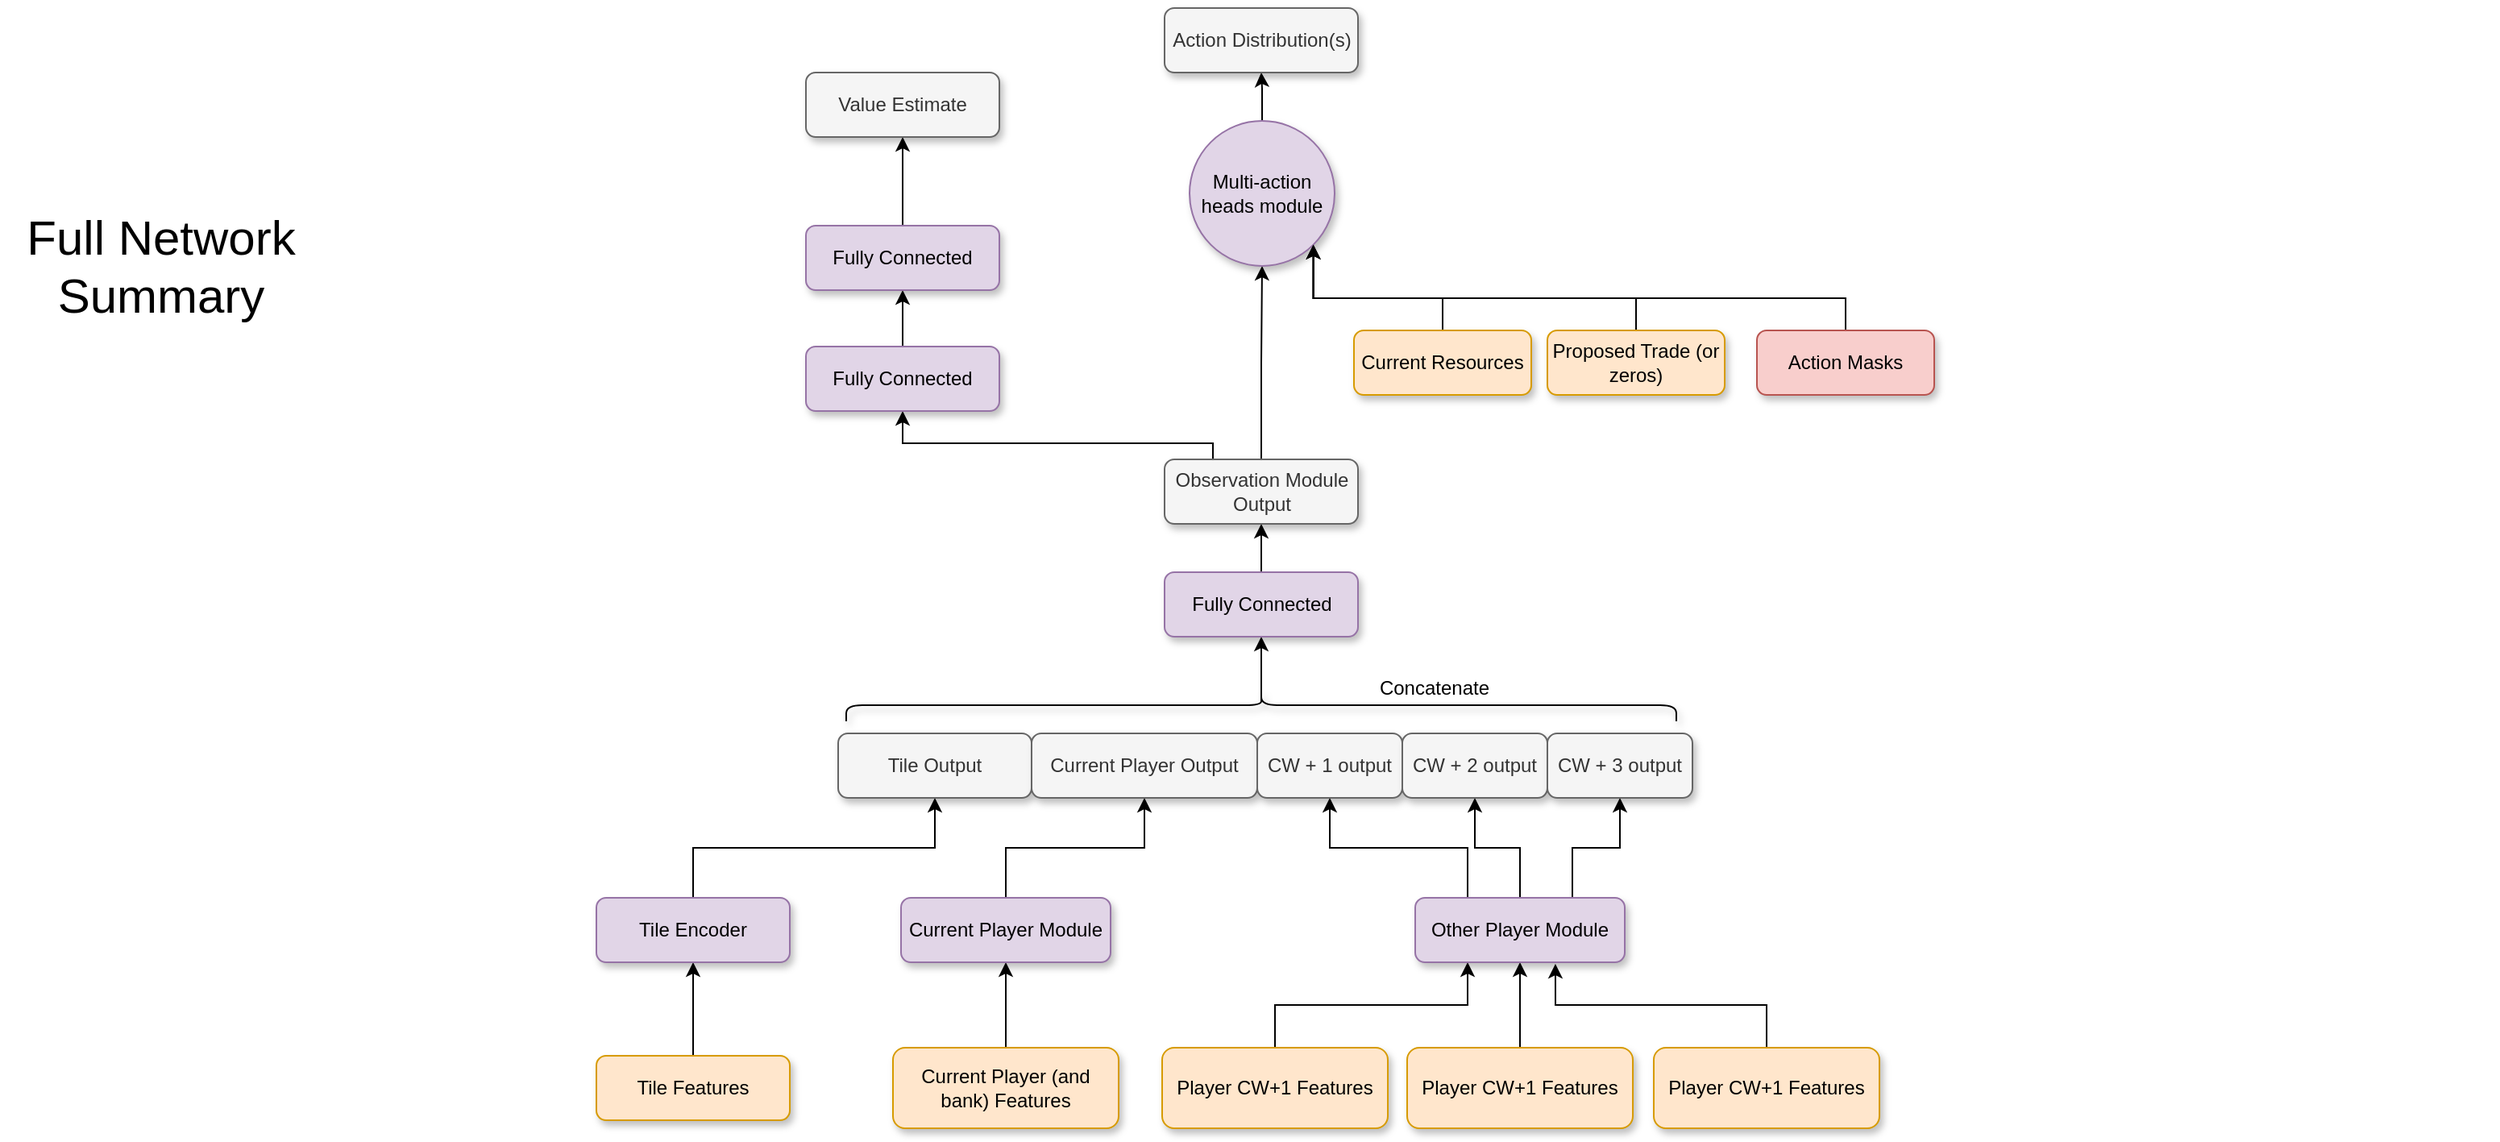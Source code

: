<mxfile version="16.5.3" type="device"><diagram id="rVya7hbFzQY84Uy5NhBq" name="Page-1"><mxGraphModel dx="2177" dy="1933" grid="1" gridSize="10" guides="1" tooltips="1" connect="1" arrows="1" fold="1" page="1" pageScale="1" pageWidth="827" pageHeight="1169" math="0" shadow="0"><root><mxCell id="0"/><mxCell id="1" parent="0"/><mxCell id="qZbxZ5W7Keez-VpNfFgf-23" style="edgeStyle=orthogonalEdgeStyle;rounded=0;orthogonalLoop=1;jettySize=auto;html=1;exitX=0.5;exitY=0;exitDx=0;exitDy=0;entryX=0.5;entryY=1;entryDx=0;entryDy=0;" parent="1" source="qZbxZ5W7Keez-VpNfFgf-20" target="qZbxZ5W7Keez-VpNfFgf-22" edge="1"><mxGeometry relative="1" as="geometry"/></mxCell><mxCell id="qZbxZ5W7Keez-VpNfFgf-20" value="Tile Features" style="rounded=1;whiteSpace=wrap;html=1;fillColor=#ffe6cc;strokeColor=#d79b00;shadow=1;" parent="1" vertex="1"><mxGeometry x="90" y="500" width="120" height="40" as="geometry"/></mxCell><mxCell id="qZbxZ5W7Keez-VpNfFgf-39" style="edgeStyle=orthogonalEdgeStyle;rounded=0;orthogonalLoop=1;jettySize=auto;html=1;exitX=0.5;exitY=0;exitDx=0;exitDy=0;entryX=0.5;entryY=1;entryDx=0;entryDy=0;" parent="1" source="qZbxZ5W7Keez-VpNfFgf-22" target="qZbxZ5W7Keez-VpNfFgf-34" edge="1"><mxGeometry relative="1" as="geometry"/></mxCell><mxCell id="qZbxZ5W7Keez-VpNfFgf-22" value="Tile Encoder" style="rounded=1;whiteSpace=wrap;html=1;shadow=1;fillColor=#e1d5e7;strokeColor=#9673a6;" parent="1" vertex="1"><mxGeometry x="90" y="402" width="120" height="40" as="geometry"/></mxCell><mxCell id="qZbxZ5W7Keez-VpNfFgf-26" style="edgeStyle=orthogonalEdgeStyle;rounded=0;orthogonalLoop=1;jettySize=auto;html=1;exitX=0.5;exitY=0;exitDx=0;exitDy=0;entryX=0.5;entryY=1;entryDx=0;entryDy=0;" parent="1" source="qZbxZ5W7Keez-VpNfFgf-24" target="qZbxZ5W7Keez-VpNfFgf-25" edge="1"><mxGeometry relative="1" as="geometry"/></mxCell><mxCell id="qZbxZ5W7Keez-VpNfFgf-24" value="Current Player (and bank) Features" style="rounded=1;whiteSpace=wrap;html=1;fillColor=#ffe6cc;strokeColor=#d79b00;shadow=1;" parent="1" vertex="1"><mxGeometry x="274" y="495" width="140" height="50" as="geometry"/></mxCell><mxCell id="qZbxZ5W7Keez-VpNfFgf-40" style="edgeStyle=orthogonalEdgeStyle;rounded=0;orthogonalLoop=1;jettySize=auto;html=1;exitX=0.5;exitY=0;exitDx=0;exitDy=0;entryX=0.5;entryY=1;entryDx=0;entryDy=0;" parent="1" source="qZbxZ5W7Keez-VpNfFgf-25" target="qZbxZ5W7Keez-VpNfFgf-35" edge="1"><mxGeometry relative="1" as="geometry"/></mxCell><mxCell id="qZbxZ5W7Keez-VpNfFgf-25" value="Current Player Module" style="rounded=1;whiteSpace=wrap;html=1;shadow=1;fillColor=#e1d5e7;strokeColor=#9673a6;" parent="1" vertex="1"><mxGeometry x="279" y="402" width="130" height="40" as="geometry"/></mxCell><mxCell id="qZbxZ5W7Keez-VpNfFgf-31" style="edgeStyle=orthogonalEdgeStyle;rounded=0;orthogonalLoop=1;jettySize=auto;html=1;exitX=0.5;exitY=0;exitDx=0;exitDy=0;entryX=0.25;entryY=1;entryDx=0;entryDy=0;" parent="1" source="qZbxZ5W7Keez-VpNfFgf-27" target="qZbxZ5W7Keez-VpNfFgf-30" edge="1"><mxGeometry relative="1" as="geometry"/></mxCell><mxCell id="qZbxZ5W7Keez-VpNfFgf-27" value="Player CW+1 Features" style="rounded=1;whiteSpace=wrap;html=1;fillColor=#ffe6cc;strokeColor=#d79b00;shadow=1;" parent="1" vertex="1"><mxGeometry x="441" y="495" width="140" height="50" as="geometry"/></mxCell><mxCell id="qZbxZ5W7Keez-VpNfFgf-32" style="edgeStyle=orthogonalEdgeStyle;rounded=0;orthogonalLoop=1;jettySize=auto;html=1;exitX=0.5;exitY=0;exitDx=0;exitDy=0;entryX=0.5;entryY=1;entryDx=0;entryDy=0;" parent="1" source="qZbxZ5W7Keez-VpNfFgf-28" target="qZbxZ5W7Keez-VpNfFgf-30" edge="1"><mxGeometry relative="1" as="geometry"/></mxCell><mxCell id="qZbxZ5W7Keez-VpNfFgf-28" value="Player CW+1 Features" style="rounded=1;whiteSpace=wrap;html=1;fillColor=#ffe6cc;strokeColor=#d79b00;shadow=1;" parent="1" vertex="1"><mxGeometry x="593" y="495" width="140" height="50" as="geometry"/></mxCell><mxCell id="qZbxZ5W7Keez-VpNfFgf-33" style="edgeStyle=orthogonalEdgeStyle;rounded=0;orthogonalLoop=1;jettySize=auto;html=1;exitX=0.5;exitY=0;exitDx=0;exitDy=0;entryX=0.669;entryY=1.025;entryDx=0;entryDy=0;entryPerimeter=0;" parent="1" source="qZbxZ5W7Keez-VpNfFgf-29" target="qZbxZ5W7Keez-VpNfFgf-30" edge="1"><mxGeometry relative="1" as="geometry"/></mxCell><mxCell id="qZbxZ5W7Keez-VpNfFgf-29" value="Player CW+1 Features" style="rounded=1;whiteSpace=wrap;html=1;fillColor=#ffe6cc;strokeColor=#d79b00;shadow=1;" parent="1" vertex="1"><mxGeometry x="746" y="495" width="140" height="50" as="geometry"/></mxCell><mxCell id="qZbxZ5W7Keez-VpNfFgf-41" style="edgeStyle=orthogonalEdgeStyle;rounded=0;orthogonalLoop=1;jettySize=auto;html=1;exitX=0.25;exitY=0;exitDx=0;exitDy=0;entryX=0.5;entryY=1;entryDx=0;entryDy=0;" parent="1" source="qZbxZ5W7Keez-VpNfFgf-30" target="qZbxZ5W7Keez-VpNfFgf-36" edge="1"><mxGeometry relative="1" as="geometry"/></mxCell><mxCell id="qZbxZ5W7Keez-VpNfFgf-42" style="edgeStyle=orthogonalEdgeStyle;rounded=0;orthogonalLoop=1;jettySize=auto;html=1;exitX=0.5;exitY=0;exitDx=0;exitDy=0;entryX=0.5;entryY=1;entryDx=0;entryDy=0;" parent="1" source="qZbxZ5W7Keez-VpNfFgf-30" target="qZbxZ5W7Keez-VpNfFgf-37" edge="1"><mxGeometry relative="1" as="geometry"/></mxCell><mxCell id="qZbxZ5W7Keez-VpNfFgf-43" style="edgeStyle=orthogonalEdgeStyle;rounded=0;orthogonalLoop=1;jettySize=auto;html=1;exitX=0.75;exitY=0;exitDx=0;exitDy=0;entryX=0.5;entryY=1;entryDx=0;entryDy=0;" parent="1" source="qZbxZ5W7Keez-VpNfFgf-30" target="qZbxZ5W7Keez-VpNfFgf-38" edge="1"><mxGeometry relative="1" as="geometry"/></mxCell><mxCell id="qZbxZ5W7Keez-VpNfFgf-30" value="Other Player Module" style="rounded=1;whiteSpace=wrap;html=1;shadow=1;fillColor=#e1d5e7;strokeColor=#9673a6;" parent="1" vertex="1"><mxGeometry x="598" y="402" width="130" height="40" as="geometry"/></mxCell><mxCell id="qZbxZ5W7Keez-VpNfFgf-34" value="Tile Output" style="rounded=1;whiteSpace=wrap;html=1;shadow=1;fillColor=#f5f5f5;fontColor=#333333;strokeColor=#666666;" parent="1" vertex="1"><mxGeometry x="240" y="300" width="120" height="40" as="geometry"/></mxCell><mxCell id="qZbxZ5W7Keez-VpNfFgf-35" value="Current Player Output" style="rounded=1;whiteSpace=wrap;html=1;shadow=1;fillColor=#f5f5f5;fontColor=#333333;strokeColor=#666666;" parent="1" vertex="1"><mxGeometry x="360" y="300" width="140" height="40" as="geometry"/></mxCell><mxCell id="qZbxZ5W7Keez-VpNfFgf-36" value="CW + 1 output" style="rounded=1;whiteSpace=wrap;html=1;shadow=1;fillColor=#f5f5f5;fontColor=#333333;strokeColor=#666666;" parent="1" vertex="1"><mxGeometry x="500" y="300" width="90" height="40" as="geometry"/></mxCell><mxCell id="qZbxZ5W7Keez-VpNfFgf-37" value="CW + 2 output" style="rounded=1;whiteSpace=wrap;html=1;shadow=1;fillColor=#f5f5f5;fontColor=#333333;strokeColor=#666666;" parent="1" vertex="1"><mxGeometry x="590" y="300" width="90" height="40" as="geometry"/></mxCell><mxCell id="qZbxZ5W7Keez-VpNfFgf-38" value="CW + 3 output" style="rounded=1;whiteSpace=wrap;html=1;shadow=1;fillColor=#f5f5f5;fontColor=#333333;strokeColor=#666666;" parent="1" vertex="1"><mxGeometry x="680" y="300" width="90" height="40" as="geometry"/></mxCell><mxCell id="qZbxZ5W7Keez-VpNfFgf-47" style="edgeStyle=orthogonalEdgeStyle;rounded=0;orthogonalLoop=1;jettySize=auto;html=1;exitX=0.1;exitY=0.5;exitDx=0;exitDy=0;exitPerimeter=0;entryX=0.5;entryY=1;entryDx=0;entryDy=0;" parent="1" source="qZbxZ5W7Keez-VpNfFgf-44" target="qZbxZ5W7Keez-VpNfFgf-46" edge="1"><mxGeometry relative="1" as="geometry"/></mxCell><mxCell id="qZbxZ5W7Keez-VpNfFgf-44" value="" style="shape=curlyBracket;whiteSpace=wrap;html=1;rounded=1;shadow=1;rotation=90;" parent="1" vertex="1"><mxGeometry x="492.5" y="25" width="20" height="515" as="geometry"/></mxCell><mxCell id="qZbxZ5W7Keez-VpNfFgf-45" value="Concatenate" style="text;html=1;strokeColor=none;fillColor=none;align=center;verticalAlign=middle;whiteSpace=wrap;rounded=0;shadow=1;" parent="1" vertex="1"><mxGeometry x="570" y="257" width="80" height="30" as="geometry"/></mxCell><mxCell id="qZbxZ5W7Keez-VpNfFgf-50" style="edgeStyle=orthogonalEdgeStyle;rounded=0;orthogonalLoop=1;jettySize=auto;html=1;exitX=0.5;exitY=0;exitDx=0;exitDy=0;entryX=0.5;entryY=1;entryDx=0;entryDy=0;" parent="1" source="qZbxZ5W7Keez-VpNfFgf-46" target="qZbxZ5W7Keez-VpNfFgf-48" edge="1"><mxGeometry relative="1" as="geometry"/></mxCell><mxCell id="qZbxZ5W7Keez-VpNfFgf-46" value="Fully Connected" style="rounded=1;whiteSpace=wrap;html=1;shadow=1;fillColor=#e1d5e7;strokeColor=#9673a6;" parent="1" vertex="1"><mxGeometry x="442.5" y="200" width="120" height="40" as="geometry"/></mxCell><mxCell id="qZbxZ5W7Keez-VpNfFgf-51" style="edgeStyle=orthogonalEdgeStyle;rounded=0;orthogonalLoop=1;jettySize=auto;html=1;exitX=0.5;exitY=0;exitDx=0;exitDy=0;entryX=0.5;entryY=1;entryDx=0;entryDy=0;" parent="1" source="qZbxZ5W7Keez-VpNfFgf-48" target="qZbxZ5W7Keez-VpNfFgf-49" edge="1"><mxGeometry relative="1" as="geometry"/></mxCell><mxCell id="qZbxZ5W7Keez-VpNfFgf-64" style="edgeStyle=orthogonalEdgeStyle;rounded=0;orthogonalLoop=1;jettySize=auto;html=1;exitX=0.25;exitY=0;exitDx=0;exitDy=0;entryX=0.5;entryY=1;entryDx=0;entryDy=0;" parent="1" source="qZbxZ5W7Keez-VpNfFgf-48" target="qZbxZ5W7Keez-VpNfFgf-63" edge="1"><mxGeometry relative="1" as="geometry"><Array as="points"><mxPoint x="473" y="120"/><mxPoint x="280" y="120"/></Array></mxGeometry></mxCell><mxCell id="qZbxZ5W7Keez-VpNfFgf-48" value="Observation Module Output" style="rounded=1;whiteSpace=wrap;html=1;shadow=1;fillColor=#f5f5f5;fontColor=#333333;strokeColor=#666666;" parent="1" vertex="1"><mxGeometry x="442.5" y="130" width="120" height="40" as="geometry"/></mxCell><mxCell id="qZbxZ5W7Keez-VpNfFgf-61" style="edgeStyle=orthogonalEdgeStyle;rounded=0;orthogonalLoop=1;jettySize=auto;html=1;exitX=0.5;exitY=0;exitDx=0;exitDy=0;" parent="1" source="qZbxZ5W7Keez-VpNfFgf-49" target="qZbxZ5W7Keez-VpNfFgf-60" edge="1"><mxGeometry relative="1" as="geometry"/></mxCell><mxCell id="qZbxZ5W7Keez-VpNfFgf-49" value="Multi-action heads module" style="ellipse;whiteSpace=wrap;html=1;aspect=fixed;shadow=1;fillColor=#e1d5e7;strokeColor=#9673a6;" parent="1" vertex="1"><mxGeometry x="458" y="-80" width="90" height="90" as="geometry"/></mxCell><mxCell id="qZbxZ5W7Keez-VpNfFgf-56" style="edgeStyle=orthogonalEdgeStyle;rounded=0;orthogonalLoop=1;jettySize=auto;html=1;exitX=0.5;exitY=0;exitDx=0;exitDy=0;entryX=1;entryY=1;entryDx=0;entryDy=0;" parent="1" source="qZbxZ5W7Keez-VpNfFgf-52" target="qZbxZ5W7Keez-VpNfFgf-49" edge="1"><mxGeometry relative="1" as="geometry"/></mxCell><mxCell id="qZbxZ5W7Keez-VpNfFgf-52" value="Current Resources" style="rounded=1;whiteSpace=wrap;html=1;fillColor=#ffe6cc;strokeColor=#d79b00;shadow=1;" parent="1" vertex="1"><mxGeometry x="560" y="50" width="110" height="40" as="geometry"/></mxCell><mxCell id="qZbxZ5W7Keez-VpNfFgf-57" style="edgeStyle=orthogonalEdgeStyle;rounded=0;orthogonalLoop=1;jettySize=auto;html=1;exitX=0.5;exitY=0;exitDx=0;exitDy=0;entryX=1;entryY=1;entryDx=0;entryDy=0;" parent="1" source="qZbxZ5W7Keez-VpNfFgf-53" target="qZbxZ5W7Keez-VpNfFgf-49" edge="1"><mxGeometry relative="1" as="geometry"/></mxCell><mxCell id="qZbxZ5W7Keez-VpNfFgf-53" value="Proposed Trade (or zeros)" style="rounded=1;whiteSpace=wrap;html=1;fillColor=#ffe6cc;strokeColor=#d79b00;shadow=1;" parent="1" vertex="1"><mxGeometry x="680" y="50" width="110" height="40" as="geometry"/></mxCell><mxCell id="qZbxZ5W7Keez-VpNfFgf-59" style="edgeStyle=orthogonalEdgeStyle;rounded=0;orthogonalLoop=1;jettySize=auto;html=1;exitX=0.5;exitY=0;exitDx=0;exitDy=0;entryX=1;entryY=1;entryDx=0;entryDy=0;" parent="1" source="qZbxZ5W7Keez-VpNfFgf-58" target="qZbxZ5W7Keez-VpNfFgf-49" edge="1"><mxGeometry relative="1" as="geometry"/></mxCell><mxCell id="qZbxZ5W7Keez-VpNfFgf-58" value="Action Masks" style="rounded=1;whiteSpace=wrap;html=1;fillColor=#f8cecc;strokeColor=#b85450;shadow=1;" parent="1" vertex="1"><mxGeometry x="810" y="50" width="110" height="40" as="geometry"/></mxCell><mxCell id="qZbxZ5W7Keez-VpNfFgf-60" value="Action Distribution(s)" style="rounded=1;whiteSpace=wrap;html=1;shadow=1;fillColor=#f5f5f5;fontColor=#333333;strokeColor=#666666;" parent="1" vertex="1"><mxGeometry x="442.5" y="-150" width="120" height="40" as="geometry"/></mxCell><mxCell id="qZbxZ5W7Keez-VpNfFgf-66" style="edgeStyle=orthogonalEdgeStyle;rounded=0;orthogonalLoop=1;jettySize=auto;html=1;exitX=0.5;exitY=0;exitDx=0;exitDy=0;entryX=0.5;entryY=1;entryDx=0;entryDy=0;" parent="1" source="qZbxZ5W7Keez-VpNfFgf-63" target="qZbxZ5W7Keez-VpNfFgf-65" edge="1"><mxGeometry relative="1" as="geometry"/></mxCell><mxCell id="qZbxZ5W7Keez-VpNfFgf-63" value="Fully Connected" style="rounded=1;whiteSpace=wrap;html=1;shadow=1;fillColor=#e1d5e7;strokeColor=#9673a6;" parent="1" vertex="1"><mxGeometry x="220" y="60" width="120" height="40" as="geometry"/></mxCell><mxCell id="qZbxZ5W7Keez-VpNfFgf-68" style="edgeStyle=orthogonalEdgeStyle;rounded=0;orthogonalLoop=1;jettySize=auto;html=1;exitX=0.5;exitY=0;exitDx=0;exitDy=0;entryX=0.5;entryY=1;entryDx=0;entryDy=0;" parent="1" source="qZbxZ5W7Keez-VpNfFgf-65" target="qZbxZ5W7Keez-VpNfFgf-67" edge="1"><mxGeometry relative="1" as="geometry"/></mxCell><mxCell id="qZbxZ5W7Keez-VpNfFgf-65" value="Fully Connected" style="rounded=1;whiteSpace=wrap;html=1;shadow=1;fillColor=#e1d5e7;strokeColor=#9673a6;" parent="1" vertex="1"><mxGeometry x="220" y="-15" width="120" height="40" as="geometry"/></mxCell><mxCell id="qZbxZ5W7Keez-VpNfFgf-67" value="Value Estimate" style="rounded=1;whiteSpace=wrap;html=1;shadow=1;fillColor=#f5f5f5;fontColor=#333333;strokeColor=#666666;" parent="1" vertex="1"><mxGeometry x="220" y="-110" width="120" height="40" as="geometry"/></mxCell><mxCell id="viPdD5BUJtyWswpCwp-i-1" value="&lt;font style=&quot;font-size: 30px&quot;&gt;Full Network Summary&lt;/font&gt;" style="text;html=1;strokeColor=none;fillColor=none;align=center;verticalAlign=middle;whiteSpace=wrap;rounded=0;" vertex="1" parent="1"><mxGeometry x="-280" y="-5" width="200" height="30" as="geometry"/></mxCell><mxCell id="viPdD5BUJtyWswpCwp-i-2" value="&lt;font style=&quot;font-size: 30px&quot; color=&quot;#FFFFFF&quot;&gt;Full Network Summary&lt;/font&gt;" style="text;html=1;strokeColor=none;fillColor=none;align=center;verticalAlign=middle;whiteSpace=wrap;rounded=0;" vertex="1" parent="1"><mxGeometry x="1070" y="-30" width="200" height="30" as="geometry"/></mxCell></root></mxGraphModel></diagram></mxfile>